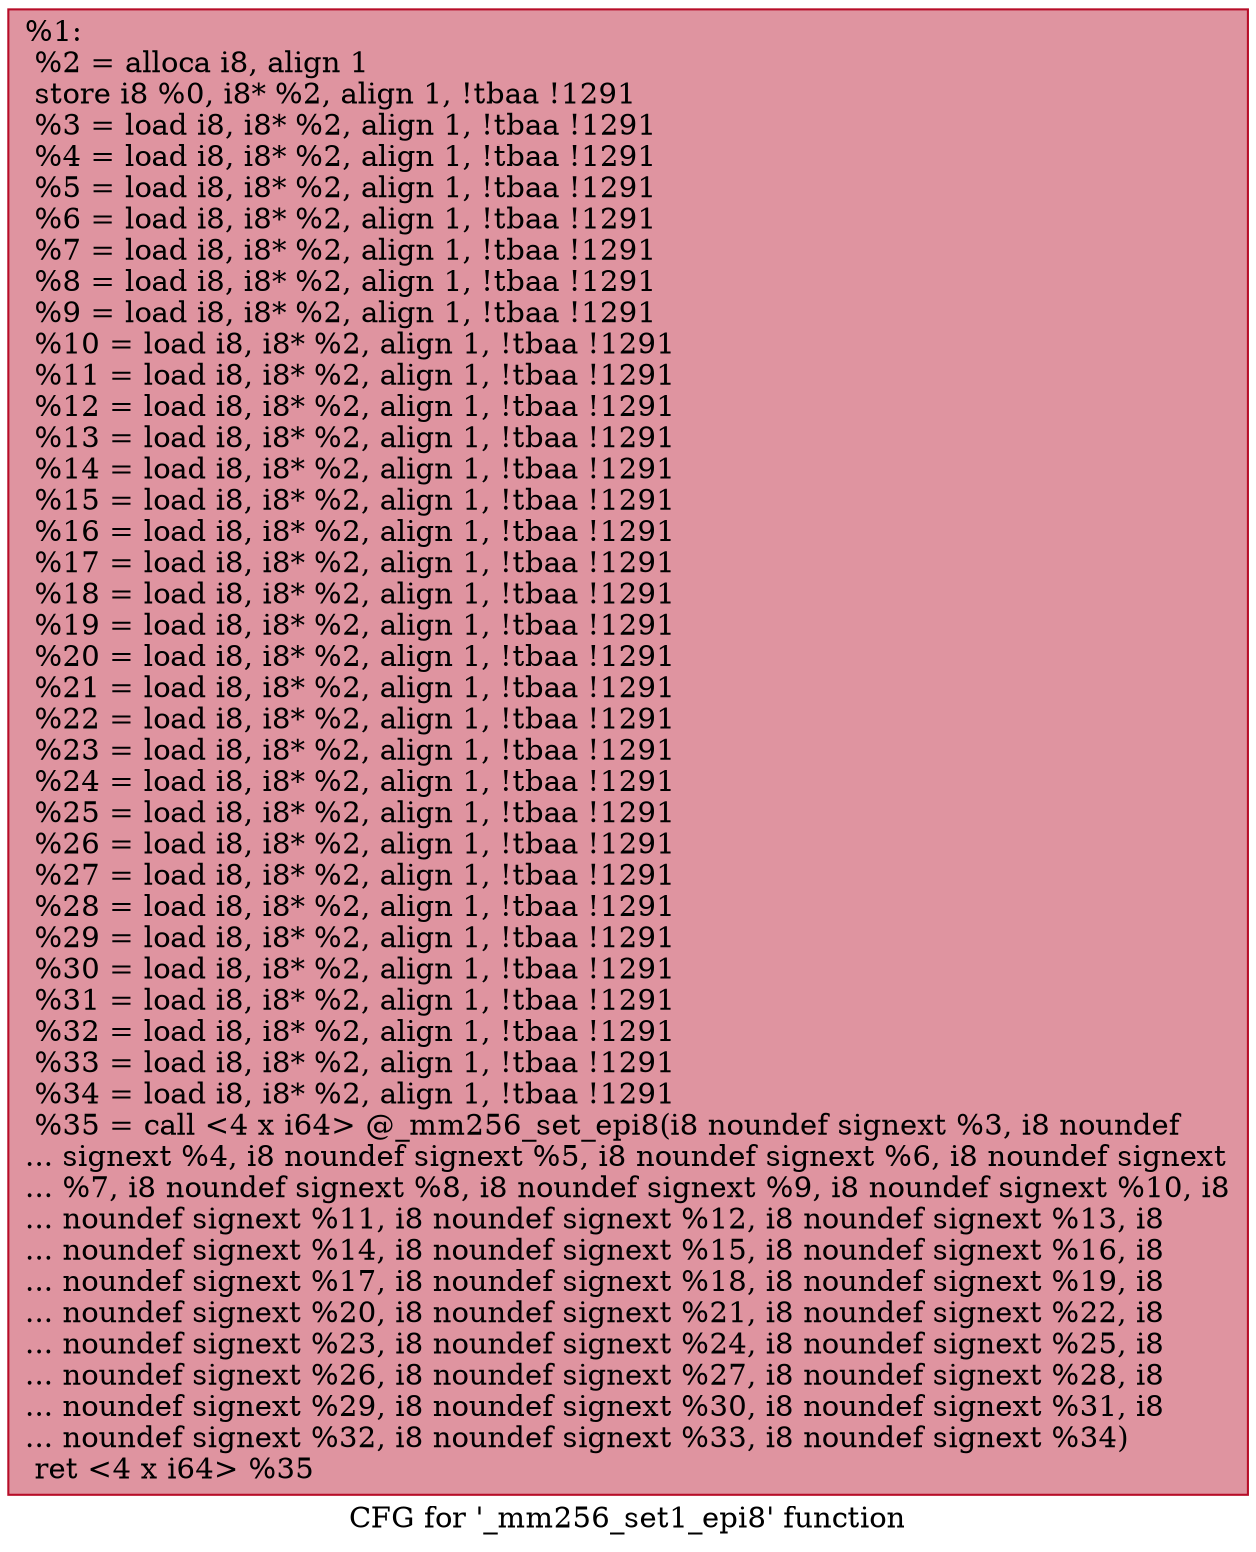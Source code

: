 digraph "CFG for '_mm256_set1_epi8' function" {
	label="CFG for '_mm256_set1_epi8' function";

	Node0x2064820 [shape=record,color="#b70d28ff", style=filled, fillcolor="#b70d2870",label="{%1:\l  %2 = alloca i8, align 1\l  store i8 %0, i8* %2, align 1, !tbaa !1291\l  %3 = load i8, i8* %2, align 1, !tbaa !1291\l  %4 = load i8, i8* %2, align 1, !tbaa !1291\l  %5 = load i8, i8* %2, align 1, !tbaa !1291\l  %6 = load i8, i8* %2, align 1, !tbaa !1291\l  %7 = load i8, i8* %2, align 1, !tbaa !1291\l  %8 = load i8, i8* %2, align 1, !tbaa !1291\l  %9 = load i8, i8* %2, align 1, !tbaa !1291\l  %10 = load i8, i8* %2, align 1, !tbaa !1291\l  %11 = load i8, i8* %2, align 1, !tbaa !1291\l  %12 = load i8, i8* %2, align 1, !tbaa !1291\l  %13 = load i8, i8* %2, align 1, !tbaa !1291\l  %14 = load i8, i8* %2, align 1, !tbaa !1291\l  %15 = load i8, i8* %2, align 1, !tbaa !1291\l  %16 = load i8, i8* %2, align 1, !tbaa !1291\l  %17 = load i8, i8* %2, align 1, !tbaa !1291\l  %18 = load i8, i8* %2, align 1, !tbaa !1291\l  %19 = load i8, i8* %2, align 1, !tbaa !1291\l  %20 = load i8, i8* %2, align 1, !tbaa !1291\l  %21 = load i8, i8* %2, align 1, !tbaa !1291\l  %22 = load i8, i8* %2, align 1, !tbaa !1291\l  %23 = load i8, i8* %2, align 1, !tbaa !1291\l  %24 = load i8, i8* %2, align 1, !tbaa !1291\l  %25 = load i8, i8* %2, align 1, !tbaa !1291\l  %26 = load i8, i8* %2, align 1, !tbaa !1291\l  %27 = load i8, i8* %2, align 1, !tbaa !1291\l  %28 = load i8, i8* %2, align 1, !tbaa !1291\l  %29 = load i8, i8* %2, align 1, !tbaa !1291\l  %30 = load i8, i8* %2, align 1, !tbaa !1291\l  %31 = load i8, i8* %2, align 1, !tbaa !1291\l  %32 = load i8, i8* %2, align 1, !tbaa !1291\l  %33 = load i8, i8* %2, align 1, !tbaa !1291\l  %34 = load i8, i8* %2, align 1, !tbaa !1291\l  %35 = call \<4 x i64\> @_mm256_set_epi8(i8 noundef signext %3, i8 noundef\l... signext %4, i8 noundef signext %5, i8 noundef signext %6, i8 noundef signext\l... %7, i8 noundef signext %8, i8 noundef signext %9, i8 noundef signext %10, i8\l... noundef signext %11, i8 noundef signext %12, i8 noundef signext %13, i8\l... noundef signext %14, i8 noundef signext %15, i8 noundef signext %16, i8\l... noundef signext %17, i8 noundef signext %18, i8 noundef signext %19, i8\l... noundef signext %20, i8 noundef signext %21, i8 noundef signext %22, i8\l... noundef signext %23, i8 noundef signext %24, i8 noundef signext %25, i8\l... noundef signext %26, i8 noundef signext %27, i8 noundef signext %28, i8\l... noundef signext %29, i8 noundef signext %30, i8 noundef signext %31, i8\l... noundef signext %32, i8 noundef signext %33, i8 noundef signext %34)\l  ret \<4 x i64\> %35\l}"];
}
